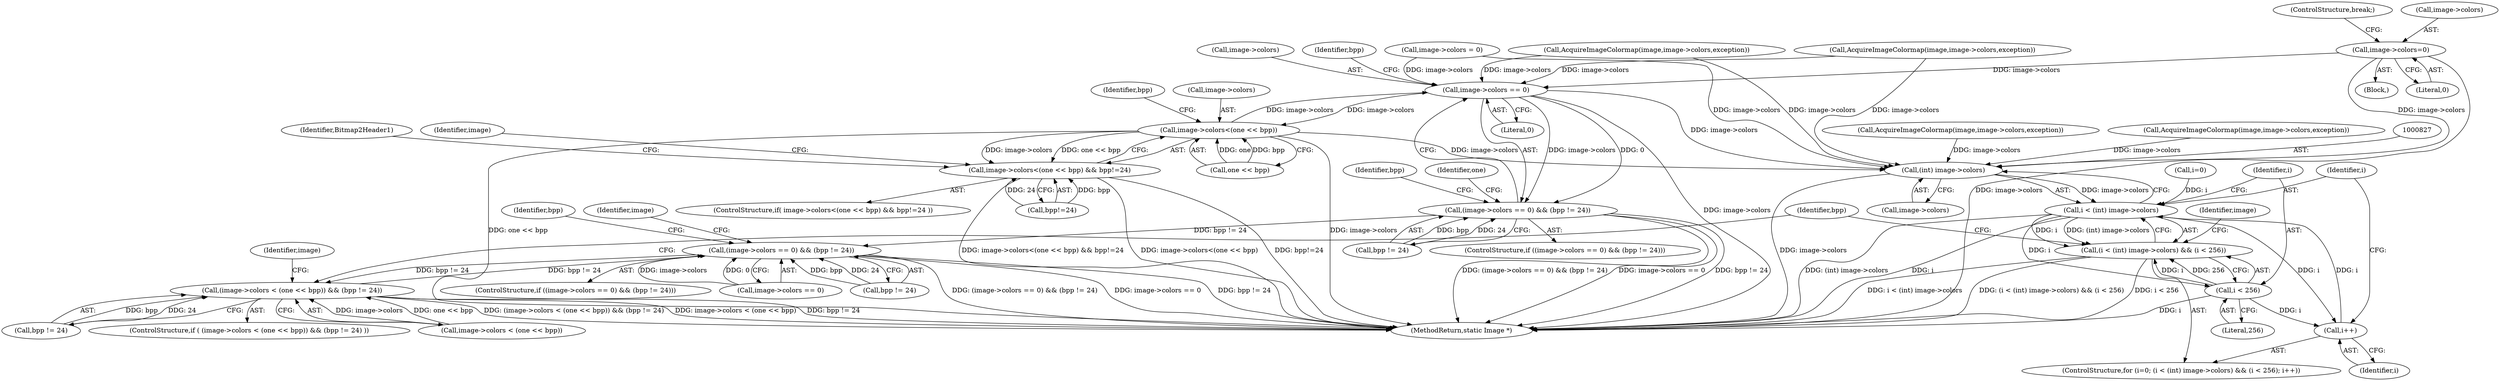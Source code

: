 digraph "0_ImageMagick_bef1e4f637d8f665bc133a9c6d30df08d983bc3a@pointer" {
"1001758" [label="(Call,image->colors=0)"];
"1000826" [label="(Call,(int) image->colors)"];
"1000824" [label="(Call,i < (int) image->colors)"];
"1000823" [label="(Call,(i < (int) image->colors) && (i < 256))"];
"1000831" [label="(Call,i < 256)"];
"1000834" [label="(Call,i++)"];
"1001496" [label="(Call,image->colors == 0)"];
"1001495" [label="(Call,(image->colors == 0) && (bpp != 24))"];
"1000789" [label="(Call,(image->colors == 0) && (bpp != 24))"];
"1000886" [label="(Call,(image->colors < (one << bpp)) && (bpp != 24))"];
"1001533" [label="(Call,image->colors<(one << bpp))"];
"1001532" [label="(Call,image->colors<(one << bpp) && bpp!=24)"];
"1000826" [label="(Call,(int) image->colors)"];
"1000887" [label="(Call,image->colors < (one << bpp))"];
"1001928" [label="(MethodReturn,static Image *)"];
"1000828" [label="(Call,image->colors)"];
"1000835" [label="(Identifier,i)"];
"1001288" [label="(Block,)"];
"1001565" [label="(Identifier,Bitmap2Header1)"];
"1001540" [label="(Call,bpp!=24)"];
"1001496" [label="(Call,image->colors == 0)"];
"1000834" [label="(Call,i++)"];
"1000823" [label="(Call,(i < (int) image->colors) && (i < 256))"];
"1001533" [label="(Call,image->colors<(one << bpp))"];
"1001541" [label="(Identifier,bpp)"];
"1000883" [label="(Identifier,bpp)"];
"1001495" [label="(Call,(image->colors == 0) && (bpp != 24))"];
"1000886" [label="(Call,(image->colors < (one << bpp)) && (bpp != 24))"];
"1001763" [label="(ControlStructure,break;)"];
"1000788" [label="(ControlStructure,if ((image->colors == 0) && (bpp != 24)))"];
"1001494" [label="(ControlStructure,if ((image->colors == 0) && (bpp != 24)))"];
"1000790" [label="(Call,image->colors == 0)"];
"1000819" [label="(ControlStructure,for (i=0; (i < (int) image->colors) && (i < 256); i++))"];
"1001759" [label="(Call,image->colors)"];
"1000831" [label="(Call,i < 256)"];
"1001518" [label="(Call,AcquireImageColormap(image,image->colors,exception))"];
"1001534" [label="(Call,image->colors)"];
"1001500" [label="(Literal,0)"];
"1000825" [label="(Identifier,i)"];
"1001531" [label="(ControlStructure,if( image->colors<(one << bpp) && bpp!=24 ))"];
"1001532" [label="(Call,image->colors<(one << bpp) && bpp!=24)"];
"1000824" [label="(Call,i < (int) image->colors)"];
"1001762" [label="(Literal,0)"];
"1001501" [label="(Call,bpp != 24)"];
"1001507" [label="(Identifier,one)"];
"1000899" [label="(Identifier,image)"];
"1000919" [label="(Identifier,bpp)"];
"1001537" [label="(Call,one << bpp)"];
"1000310" [label="(Call,image->colors = 0)"];
"1000789" [label="(Call,(image->colors == 0) && (bpp != 24))"];
"1000833" [label="(Literal,256)"];
"1000894" [label="(Call,bpp != 24)"];
"1000801" [label="(Identifier,image)"];
"1000832" [label="(Identifier,i)"];
"1001331" [label="(Call,AcquireImageColormap(image,image->colors,exception))"];
"1000508" [label="(Call,AcquireImageColormap(image,image->colors,exception))"];
"1001529" [label="(Identifier,bpp)"];
"1000795" [label="(Call,bpp != 24)"];
"1000885" [label="(ControlStructure,if ( (image->colors < (one << bpp)) && (bpp != 24) ))"];
"1000841" [label="(Identifier,image)"];
"1001497" [label="(Call,image->colors)"];
"1001545" [label="(Identifier,image)"];
"1000820" [label="(Call,i=0)"];
"1001758" [label="(Call,image->colors=0)"];
"1000808" [label="(Call,AcquireImageColormap(image,image->colors,exception))"];
"1001502" [label="(Identifier,bpp)"];
"1001758" -> "1001288"  [label="AST: "];
"1001758" -> "1001762"  [label="CFG: "];
"1001759" -> "1001758"  [label="AST: "];
"1001762" -> "1001758"  [label="AST: "];
"1001763" -> "1001758"  [label="CFG: "];
"1001758" -> "1001928"  [label="DDG: image->colors"];
"1001758" -> "1000826"  [label="DDG: image->colors"];
"1001758" -> "1001496"  [label="DDG: image->colors"];
"1000826" -> "1000824"  [label="AST: "];
"1000826" -> "1000828"  [label="CFG: "];
"1000827" -> "1000826"  [label="AST: "];
"1000828" -> "1000826"  [label="AST: "];
"1000824" -> "1000826"  [label="CFG: "];
"1000826" -> "1001928"  [label="DDG: image->colors"];
"1000826" -> "1000824"  [label="DDG: image->colors"];
"1001518" -> "1000826"  [label="DDG: image->colors"];
"1000310" -> "1000826"  [label="DDG: image->colors"];
"1001533" -> "1000826"  [label="DDG: image->colors"];
"1000508" -> "1000826"  [label="DDG: image->colors"];
"1000808" -> "1000826"  [label="DDG: image->colors"];
"1001331" -> "1000826"  [label="DDG: image->colors"];
"1001496" -> "1000826"  [label="DDG: image->colors"];
"1000824" -> "1000823"  [label="AST: "];
"1000825" -> "1000824"  [label="AST: "];
"1000832" -> "1000824"  [label="CFG: "];
"1000823" -> "1000824"  [label="CFG: "];
"1000824" -> "1001928"  [label="DDG: (int) image->colors"];
"1000824" -> "1001928"  [label="DDG: i"];
"1000824" -> "1000823"  [label="DDG: i"];
"1000824" -> "1000823"  [label="DDG: (int) image->colors"];
"1000834" -> "1000824"  [label="DDG: i"];
"1000820" -> "1000824"  [label="DDG: i"];
"1000824" -> "1000831"  [label="DDG: i"];
"1000824" -> "1000834"  [label="DDG: i"];
"1000823" -> "1000819"  [label="AST: "];
"1000823" -> "1000831"  [label="CFG: "];
"1000831" -> "1000823"  [label="AST: "];
"1000841" -> "1000823"  [label="CFG: "];
"1000919" -> "1000823"  [label="CFG: "];
"1000823" -> "1001928"  [label="DDG: i < (int) image->colors"];
"1000823" -> "1001928"  [label="DDG: (i < (int) image->colors) && (i < 256)"];
"1000823" -> "1001928"  [label="DDG: i < 256"];
"1000831" -> "1000823"  [label="DDG: i"];
"1000831" -> "1000823"  [label="DDG: 256"];
"1000831" -> "1000833"  [label="CFG: "];
"1000832" -> "1000831"  [label="AST: "];
"1000833" -> "1000831"  [label="AST: "];
"1000831" -> "1001928"  [label="DDG: i"];
"1000831" -> "1000834"  [label="DDG: i"];
"1000834" -> "1000819"  [label="AST: "];
"1000834" -> "1000835"  [label="CFG: "];
"1000835" -> "1000834"  [label="AST: "];
"1000825" -> "1000834"  [label="CFG: "];
"1001496" -> "1001495"  [label="AST: "];
"1001496" -> "1001500"  [label="CFG: "];
"1001497" -> "1001496"  [label="AST: "];
"1001500" -> "1001496"  [label="AST: "];
"1001502" -> "1001496"  [label="CFG: "];
"1001495" -> "1001496"  [label="CFG: "];
"1001496" -> "1001928"  [label="DDG: image->colors"];
"1001496" -> "1001495"  [label="DDG: image->colors"];
"1001496" -> "1001495"  [label="DDG: 0"];
"1001331" -> "1001496"  [label="DDG: image->colors"];
"1001518" -> "1001496"  [label="DDG: image->colors"];
"1000310" -> "1001496"  [label="DDG: image->colors"];
"1001533" -> "1001496"  [label="DDG: image->colors"];
"1001496" -> "1001533"  [label="DDG: image->colors"];
"1001495" -> "1001494"  [label="AST: "];
"1001495" -> "1001501"  [label="CFG: "];
"1001501" -> "1001495"  [label="AST: "];
"1001507" -> "1001495"  [label="CFG: "];
"1001529" -> "1001495"  [label="CFG: "];
"1001495" -> "1001928"  [label="DDG: (image->colors == 0) && (bpp != 24)"];
"1001495" -> "1001928"  [label="DDG: image->colors == 0"];
"1001495" -> "1001928"  [label="DDG: bpp != 24"];
"1001495" -> "1000789"  [label="DDG: bpp != 24"];
"1001501" -> "1001495"  [label="DDG: bpp"];
"1001501" -> "1001495"  [label="DDG: 24"];
"1000789" -> "1000788"  [label="AST: "];
"1000789" -> "1000790"  [label="CFG: "];
"1000789" -> "1000795"  [label="CFG: "];
"1000790" -> "1000789"  [label="AST: "];
"1000795" -> "1000789"  [label="AST: "];
"1000801" -> "1000789"  [label="CFG: "];
"1000883" -> "1000789"  [label="CFG: "];
"1000789" -> "1001928"  [label="DDG: (image->colors == 0) && (bpp != 24)"];
"1000789" -> "1001928"  [label="DDG: image->colors == 0"];
"1000789" -> "1001928"  [label="DDG: bpp != 24"];
"1000790" -> "1000789"  [label="DDG: image->colors"];
"1000790" -> "1000789"  [label="DDG: 0"];
"1000886" -> "1000789"  [label="DDG: bpp != 24"];
"1000795" -> "1000789"  [label="DDG: bpp"];
"1000795" -> "1000789"  [label="DDG: 24"];
"1000789" -> "1000886"  [label="DDG: bpp != 24"];
"1000886" -> "1000885"  [label="AST: "];
"1000886" -> "1000887"  [label="CFG: "];
"1000886" -> "1000894"  [label="CFG: "];
"1000887" -> "1000886"  [label="AST: "];
"1000894" -> "1000886"  [label="AST: "];
"1000899" -> "1000886"  [label="CFG: "];
"1000919" -> "1000886"  [label="CFG: "];
"1000886" -> "1001928"  [label="DDG: (image->colors < (one << bpp)) && (bpp != 24)"];
"1000886" -> "1001928"  [label="DDG: image->colors < (one << bpp)"];
"1000886" -> "1001928"  [label="DDG: bpp != 24"];
"1000887" -> "1000886"  [label="DDG: image->colors"];
"1000887" -> "1000886"  [label="DDG: one << bpp"];
"1000894" -> "1000886"  [label="DDG: bpp"];
"1000894" -> "1000886"  [label="DDG: 24"];
"1001533" -> "1001532"  [label="AST: "];
"1001533" -> "1001537"  [label="CFG: "];
"1001534" -> "1001533"  [label="AST: "];
"1001537" -> "1001533"  [label="AST: "];
"1001541" -> "1001533"  [label="CFG: "];
"1001532" -> "1001533"  [label="CFG: "];
"1001533" -> "1001928"  [label="DDG: image->colors"];
"1001533" -> "1001928"  [label="DDG: one << bpp"];
"1001533" -> "1001532"  [label="DDG: image->colors"];
"1001533" -> "1001532"  [label="DDG: one << bpp"];
"1001537" -> "1001533"  [label="DDG: one"];
"1001537" -> "1001533"  [label="DDG: bpp"];
"1001532" -> "1001531"  [label="AST: "];
"1001532" -> "1001540"  [label="CFG: "];
"1001540" -> "1001532"  [label="AST: "];
"1001545" -> "1001532"  [label="CFG: "];
"1001565" -> "1001532"  [label="CFG: "];
"1001532" -> "1001928"  [label="DDG: image->colors<(one << bpp) && bpp!=24"];
"1001532" -> "1001928"  [label="DDG: image->colors<(one << bpp)"];
"1001532" -> "1001928"  [label="DDG: bpp!=24"];
"1001540" -> "1001532"  [label="DDG: bpp"];
"1001540" -> "1001532"  [label="DDG: 24"];
}
